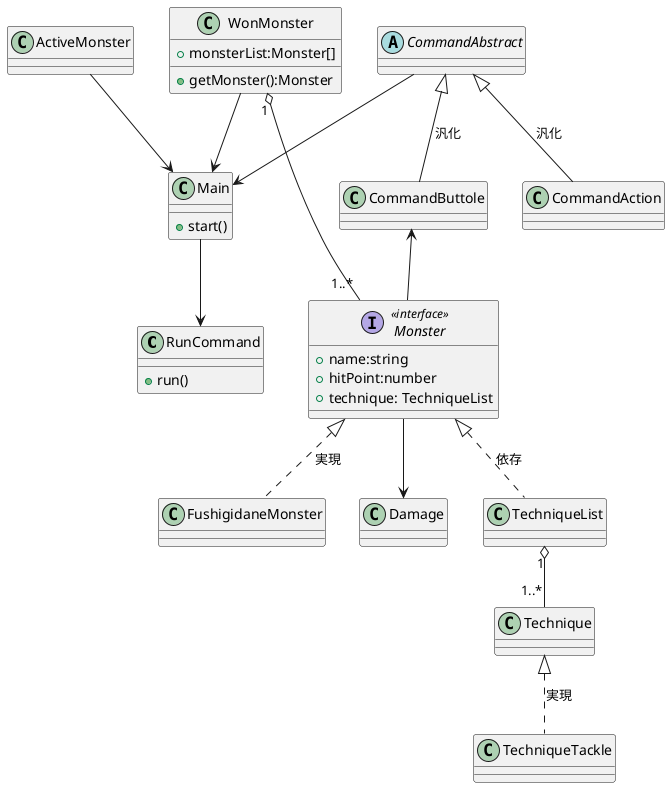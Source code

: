 @startuml TwiitDisplay

class RunCommand{
    + run()
}
class Main{
    + start()
}

class WonMonster{
    + monsterList:Monster[]
    + getMonster():Monster
}

interface Monster <<interface>>{
    + name:string
    + hitPoint:number
    + technique: TechniqueList
}
class FushigidaneMonster {
}
class ActiveMonster{
}
abstract class CommandAbstract{
}

class CommandAction{
}
class CommandButtole{
}
class Technique{
}
class TechniqueTackle{
}


Main --> RunCommand
WonMonster --> Main
CommandAbstract --> Main
ActiveMonster --> Main
Monster --> Damage
WonMonster "1" o-- "1..*" Monster
Monster  <|.. FushigidaneMonster : 実現
CommandAbstract <|-- CommandAction :汎化
CommandAbstract <|-- CommandButtole :汎化
Technique  <|.. TechniqueTackle : 実現
Monster <|.. TechniqueList :依存
TechniqueList "1" o-- "1..*" Technique
CommandButtole <-- Monster
@enduml
